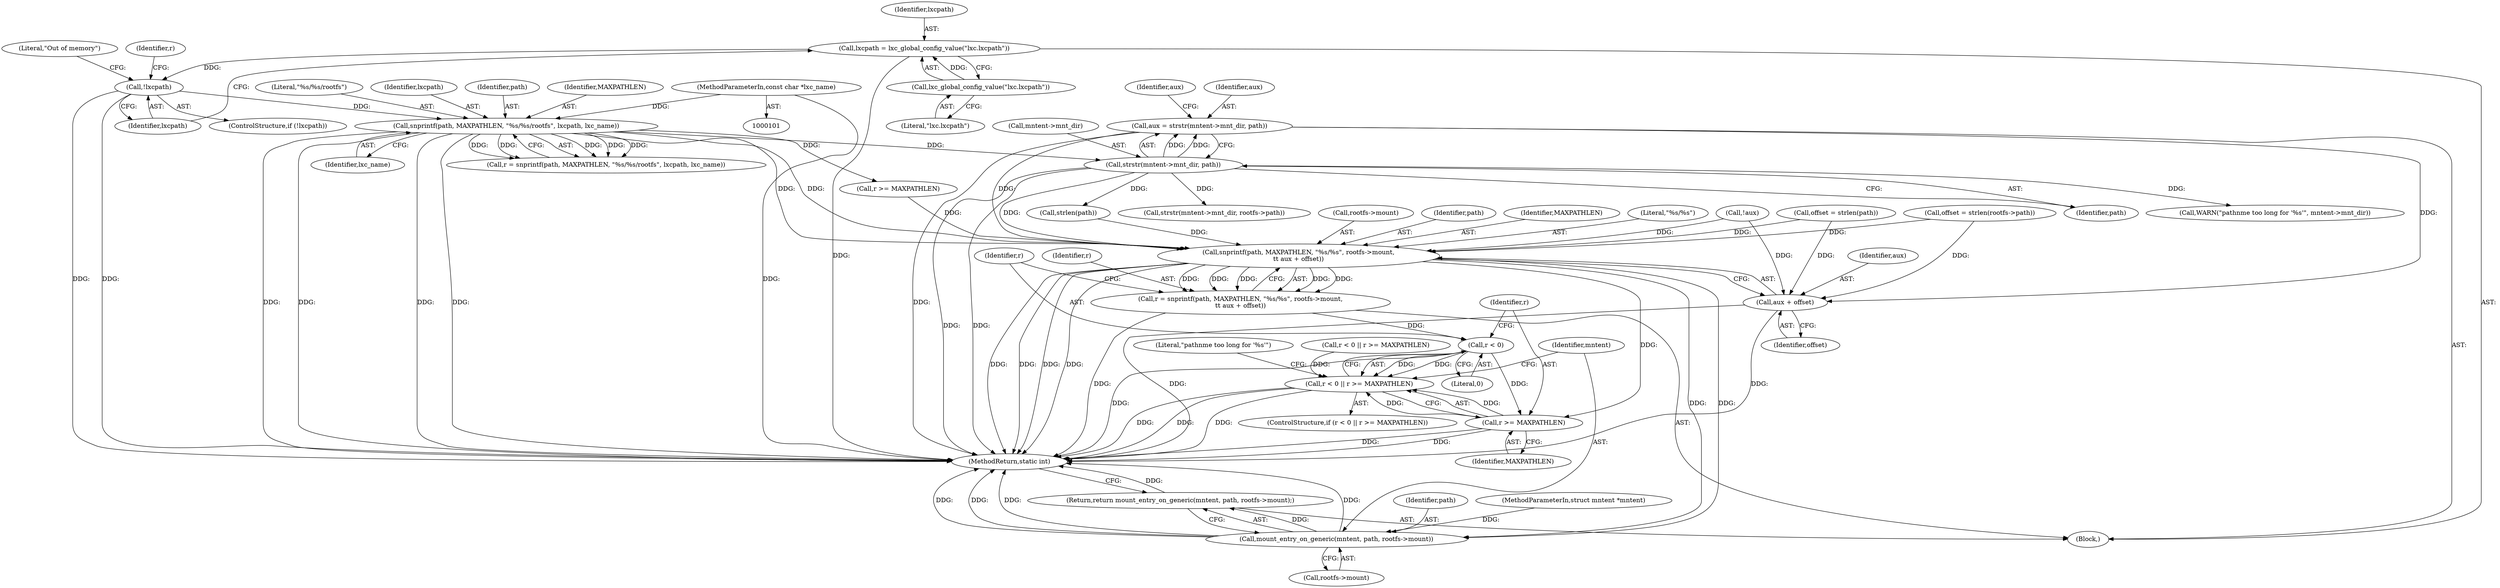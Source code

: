 digraph "0_lxc_592fd47a6245508b79fe6ac819fe6d3b2c1289be_6@API" {
"1000145" [label="(Call,aux = strstr(mntent->mnt_dir, path))"];
"1000147" [label="(Call,strstr(mntent->mnt_dir, path))"];
"1000130" [label="(Call,snprintf(path, MAXPATHLEN, \"%s/%s/rootfs\", lxcpath, lxc_name))"];
"1000120" [label="(Call,!lxcpath)"];
"1000115" [label="(Call,lxcpath = lxc_global_config_value(\"lxc.lxcpath\"))"];
"1000117" [label="(Call,lxc_global_config_value(\"lxc.lxcpath\"))"];
"1000104" [label="(MethodParameterIn,const char *lxc_name)"];
"1000190" [label="(Call,snprintf(path, MAXPATHLEN, \"%s/%s\", rootfs->mount,\n\t\t aux + offset))"];
"1000188" [label="(Call,r = snprintf(path, MAXPATHLEN, \"%s/%s\", rootfs->mount,\n\t\t aux + offset))"];
"1000202" [label="(Call,r < 0)"];
"1000201" [label="(Call,r < 0 || r >= MAXPATHLEN)"];
"1000205" [label="(Call,r >= MAXPATHLEN)"];
"1000218" [label="(Call,mount_entry_on_generic(mntent, path, rootfs->mount))"];
"1000217" [label="(Return,return mount_entry_on_generic(mntent, path, rootfs->mount);)"];
"1000197" [label="(Call,aux + offset)"];
"1000200" [label="(ControlStructure,if (r < 0 || r >= MAXPATHLEN))"];
"1000104" [label="(MethodParameterIn,const char *lxc_name)"];
"1000105" [label="(Block,)"];
"1000194" [label="(Call,rootfs->mount)"];
"1000116" [label="(Identifier,lxcpath)"];
"1000205" [label="(Call,r >= MAXPATHLEN)"];
"1000145" [label="(Call,aux = strstr(mntent->mnt_dir, path))"];
"1000153" [label="(Identifier,aux)"];
"1000171" [label="(Call,!aux)"];
"1000135" [label="(Identifier,lxc_name)"];
"1000181" [label="(Call,offset = strlen(rootfs->path))"];
"1000124" [label="(Literal,\"Out of memory\")"];
"1000163" [label="(Call,strstr(mntent->mnt_dir, rootfs->path))"];
"1000198" [label="(Identifier,aux)"];
"1000133" [label="(Literal,\"%s/%s/rootfs\")"];
"1000119" [label="(ControlStructure,if (!lxcpath))"];
"1000191" [label="(Identifier,path)"];
"1000134" [label="(Identifier,lxcpath)"];
"1000120" [label="(Call,!lxcpath)"];
"1000189" [label="(Identifier,r)"];
"1000129" [label="(Identifier,r)"];
"1000201" [label="(Call,r < 0 || r >= MAXPATHLEN)"];
"1000155" [label="(Call,offset = strlen(path))"];
"1000224" [label="(MethodReturn,static int)"];
"1000147" [label="(Call,strstr(mntent->mnt_dir, path))"];
"1000148" [label="(Call,mntent->mnt_dir)"];
"1000221" [label="(Call,rootfs->mount)"];
"1000121" [label="(Identifier,lxcpath)"];
"1000151" [label="(Identifier,path)"];
"1000192" [label="(Identifier,MAXPATHLEN)"];
"1000219" [label="(Identifier,mntent)"];
"1000131" [label="(Identifier,path)"];
"1000146" [label="(Identifier,aux)"];
"1000117" [label="(Call,lxc_global_config_value(\"lxc.lxcpath\"))"];
"1000128" [label="(Call,r = snprintf(path, MAXPATHLEN, \"%s/%s/rootfs\", lxcpath, lxc_name))"];
"1000217" [label="(Return,return mount_entry_on_generic(mntent, path, rootfs->mount);)"];
"1000157" [label="(Call,strlen(path))"];
"1000190" [label="(Call,snprintf(path, MAXPATHLEN, \"%s/%s\", rootfs->mount,\n\t\t aux + offset))"];
"1000188" [label="(Call,r = snprintf(path, MAXPATHLEN, \"%s/%s\", rootfs->mount,\n\t\t aux + offset))"];
"1000207" [label="(Identifier,MAXPATHLEN)"];
"1000202" [label="(Call,r < 0)"];
"1000220" [label="(Identifier,path)"];
"1000209" [label="(Call,WARN(\"pathnme too long for '%s'\", mntent->mnt_dir))"];
"1000218" [label="(Call,mount_entry_on_generic(mntent, path, rootfs->mount))"];
"1000197" [label="(Call,aux + offset)"];
"1000193" [label="(Literal,\"%s/%s\")"];
"1000199" [label="(Identifier,offset)"];
"1000210" [label="(Literal,\"pathnme too long for '%s'\")"];
"1000137" [label="(Call,r < 0 || r >= MAXPATHLEN)"];
"1000102" [label="(MethodParameterIn,struct mntent *mntent)"];
"1000115" [label="(Call,lxcpath = lxc_global_config_value(\"lxc.lxcpath\"))"];
"1000203" [label="(Identifier,r)"];
"1000141" [label="(Call,r >= MAXPATHLEN)"];
"1000130" [label="(Call,snprintf(path, MAXPATHLEN, \"%s/%s/rootfs\", lxcpath, lxc_name))"];
"1000118" [label="(Literal,\"lxc.lxcpath\")"];
"1000206" [label="(Identifier,r)"];
"1000204" [label="(Literal,0)"];
"1000132" [label="(Identifier,MAXPATHLEN)"];
"1000145" -> "1000105"  [label="AST: "];
"1000145" -> "1000147"  [label="CFG: "];
"1000146" -> "1000145"  [label="AST: "];
"1000147" -> "1000145"  [label="AST: "];
"1000153" -> "1000145"  [label="CFG: "];
"1000145" -> "1000224"  [label="DDG: "];
"1000147" -> "1000145"  [label="DDG: "];
"1000147" -> "1000145"  [label="DDG: "];
"1000145" -> "1000190"  [label="DDG: "];
"1000145" -> "1000197"  [label="DDG: "];
"1000147" -> "1000151"  [label="CFG: "];
"1000148" -> "1000147"  [label="AST: "];
"1000151" -> "1000147"  [label="AST: "];
"1000147" -> "1000224"  [label="DDG: "];
"1000147" -> "1000224"  [label="DDG: "];
"1000130" -> "1000147"  [label="DDG: "];
"1000147" -> "1000157"  [label="DDG: "];
"1000147" -> "1000163"  [label="DDG: "];
"1000147" -> "1000190"  [label="DDG: "];
"1000147" -> "1000209"  [label="DDG: "];
"1000130" -> "1000128"  [label="AST: "];
"1000130" -> "1000135"  [label="CFG: "];
"1000131" -> "1000130"  [label="AST: "];
"1000132" -> "1000130"  [label="AST: "];
"1000133" -> "1000130"  [label="AST: "];
"1000134" -> "1000130"  [label="AST: "];
"1000135" -> "1000130"  [label="AST: "];
"1000128" -> "1000130"  [label="CFG: "];
"1000130" -> "1000224"  [label="DDG: "];
"1000130" -> "1000224"  [label="DDG: "];
"1000130" -> "1000224"  [label="DDG: "];
"1000130" -> "1000224"  [label="DDG: "];
"1000130" -> "1000128"  [label="DDG: "];
"1000130" -> "1000128"  [label="DDG: "];
"1000130" -> "1000128"  [label="DDG: "];
"1000130" -> "1000128"  [label="DDG: "];
"1000130" -> "1000128"  [label="DDG: "];
"1000120" -> "1000130"  [label="DDG: "];
"1000104" -> "1000130"  [label="DDG: "];
"1000130" -> "1000141"  [label="DDG: "];
"1000130" -> "1000190"  [label="DDG: "];
"1000130" -> "1000190"  [label="DDG: "];
"1000120" -> "1000119"  [label="AST: "];
"1000120" -> "1000121"  [label="CFG: "];
"1000121" -> "1000120"  [label="AST: "];
"1000124" -> "1000120"  [label="CFG: "];
"1000129" -> "1000120"  [label="CFG: "];
"1000120" -> "1000224"  [label="DDG: "];
"1000120" -> "1000224"  [label="DDG: "];
"1000115" -> "1000120"  [label="DDG: "];
"1000115" -> "1000105"  [label="AST: "];
"1000115" -> "1000117"  [label="CFG: "];
"1000116" -> "1000115"  [label="AST: "];
"1000117" -> "1000115"  [label="AST: "];
"1000121" -> "1000115"  [label="CFG: "];
"1000115" -> "1000224"  [label="DDG: "];
"1000117" -> "1000115"  [label="DDG: "];
"1000117" -> "1000118"  [label="CFG: "];
"1000118" -> "1000117"  [label="AST: "];
"1000104" -> "1000101"  [label="AST: "];
"1000104" -> "1000224"  [label="DDG: "];
"1000190" -> "1000188"  [label="AST: "];
"1000190" -> "1000197"  [label="CFG: "];
"1000191" -> "1000190"  [label="AST: "];
"1000192" -> "1000190"  [label="AST: "];
"1000193" -> "1000190"  [label="AST: "];
"1000194" -> "1000190"  [label="AST: "];
"1000197" -> "1000190"  [label="AST: "];
"1000188" -> "1000190"  [label="CFG: "];
"1000190" -> "1000224"  [label="DDG: "];
"1000190" -> "1000224"  [label="DDG: "];
"1000190" -> "1000224"  [label="DDG: "];
"1000190" -> "1000224"  [label="DDG: "];
"1000190" -> "1000188"  [label="DDG: "];
"1000190" -> "1000188"  [label="DDG: "];
"1000190" -> "1000188"  [label="DDG: "];
"1000190" -> "1000188"  [label="DDG: "];
"1000190" -> "1000188"  [label="DDG: "];
"1000157" -> "1000190"  [label="DDG: "];
"1000141" -> "1000190"  [label="DDG: "];
"1000171" -> "1000190"  [label="DDG: "];
"1000181" -> "1000190"  [label="DDG: "];
"1000155" -> "1000190"  [label="DDG: "];
"1000190" -> "1000205"  [label="DDG: "];
"1000190" -> "1000218"  [label="DDG: "];
"1000190" -> "1000218"  [label="DDG: "];
"1000188" -> "1000105"  [label="AST: "];
"1000189" -> "1000188"  [label="AST: "];
"1000203" -> "1000188"  [label="CFG: "];
"1000188" -> "1000224"  [label="DDG: "];
"1000188" -> "1000202"  [label="DDG: "];
"1000202" -> "1000201"  [label="AST: "];
"1000202" -> "1000204"  [label="CFG: "];
"1000203" -> "1000202"  [label="AST: "];
"1000204" -> "1000202"  [label="AST: "];
"1000206" -> "1000202"  [label="CFG: "];
"1000201" -> "1000202"  [label="CFG: "];
"1000202" -> "1000224"  [label="DDG: "];
"1000202" -> "1000201"  [label="DDG: "];
"1000202" -> "1000201"  [label="DDG: "];
"1000202" -> "1000205"  [label="DDG: "];
"1000201" -> "1000200"  [label="AST: "];
"1000201" -> "1000205"  [label="CFG: "];
"1000205" -> "1000201"  [label="AST: "];
"1000210" -> "1000201"  [label="CFG: "];
"1000219" -> "1000201"  [label="CFG: "];
"1000201" -> "1000224"  [label="DDG: "];
"1000201" -> "1000224"  [label="DDG: "];
"1000201" -> "1000224"  [label="DDG: "];
"1000137" -> "1000201"  [label="DDG: "];
"1000205" -> "1000201"  [label="DDG: "];
"1000205" -> "1000201"  [label="DDG: "];
"1000205" -> "1000207"  [label="CFG: "];
"1000206" -> "1000205"  [label="AST: "];
"1000207" -> "1000205"  [label="AST: "];
"1000205" -> "1000224"  [label="DDG: "];
"1000205" -> "1000224"  [label="DDG: "];
"1000218" -> "1000217"  [label="AST: "];
"1000218" -> "1000221"  [label="CFG: "];
"1000219" -> "1000218"  [label="AST: "];
"1000220" -> "1000218"  [label="AST: "];
"1000221" -> "1000218"  [label="AST: "];
"1000217" -> "1000218"  [label="CFG: "];
"1000218" -> "1000224"  [label="DDG: "];
"1000218" -> "1000224"  [label="DDG: "];
"1000218" -> "1000224"  [label="DDG: "];
"1000218" -> "1000224"  [label="DDG: "];
"1000218" -> "1000217"  [label="DDG: "];
"1000102" -> "1000218"  [label="DDG: "];
"1000217" -> "1000105"  [label="AST: "];
"1000224" -> "1000217"  [label="CFG: "];
"1000217" -> "1000224"  [label="DDG: "];
"1000197" -> "1000199"  [label="CFG: "];
"1000198" -> "1000197"  [label="AST: "];
"1000199" -> "1000197"  [label="AST: "];
"1000197" -> "1000224"  [label="DDG: "];
"1000197" -> "1000224"  [label="DDG: "];
"1000171" -> "1000197"  [label="DDG: "];
"1000181" -> "1000197"  [label="DDG: "];
"1000155" -> "1000197"  [label="DDG: "];
}
